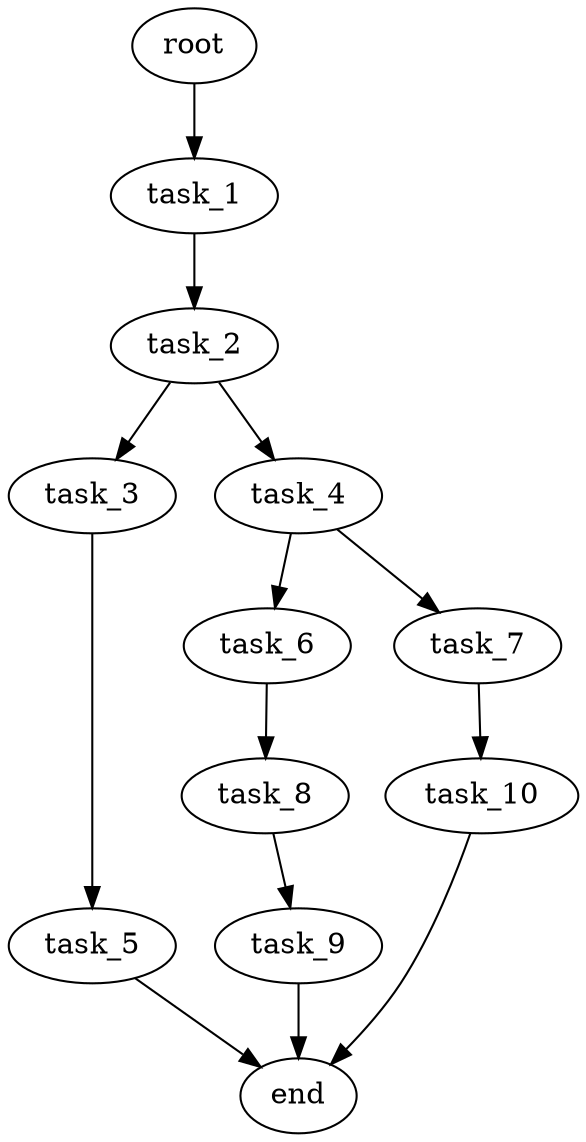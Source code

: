 digraph G {
  root [size="0.000000e+00"];
  task_1 [size="5.628833e+09"];
  task_2 [size="3.039051e+09"];
  task_3 [size="9.939187e+09"];
  task_4 [size="1.185397e+09"];
  task_5 [size="7.644670e+09"];
  task_6 [size="6.063570e+09"];
  task_7 [size="7.907618e+09"];
  task_8 [size="2.257646e+09"];
  task_9 [size="5.226203e+09"];
  task_10 [size="4.505694e+09"];
  end [size="0.000000e+00"];

  root -> task_1 [size="1.000000e-12"];
  task_1 -> task_2 [size="3.039051e+08"];
  task_2 -> task_3 [size="9.939187e+08"];
  task_2 -> task_4 [size="1.185397e+08"];
  task_3 -> task_5 [size="7.644670e+08"];
  task_4 -> task_6 [size="6.063570e+08"];
  task_4 -> task_7 [size="7.907618e+08"];
  task_5 -> end [size="1.000000e-12"];
  task_6 -> task_8 [size="2.257646e+08"];
  task_7 -> task_10 [size="4.505694e+08"];
  task_8 -> task_9 [size="5.226203e+08"];
  task_9 -> end [size="1.000000e-12"];
  task_10 -> end [size="1.000000e-12"];
}
